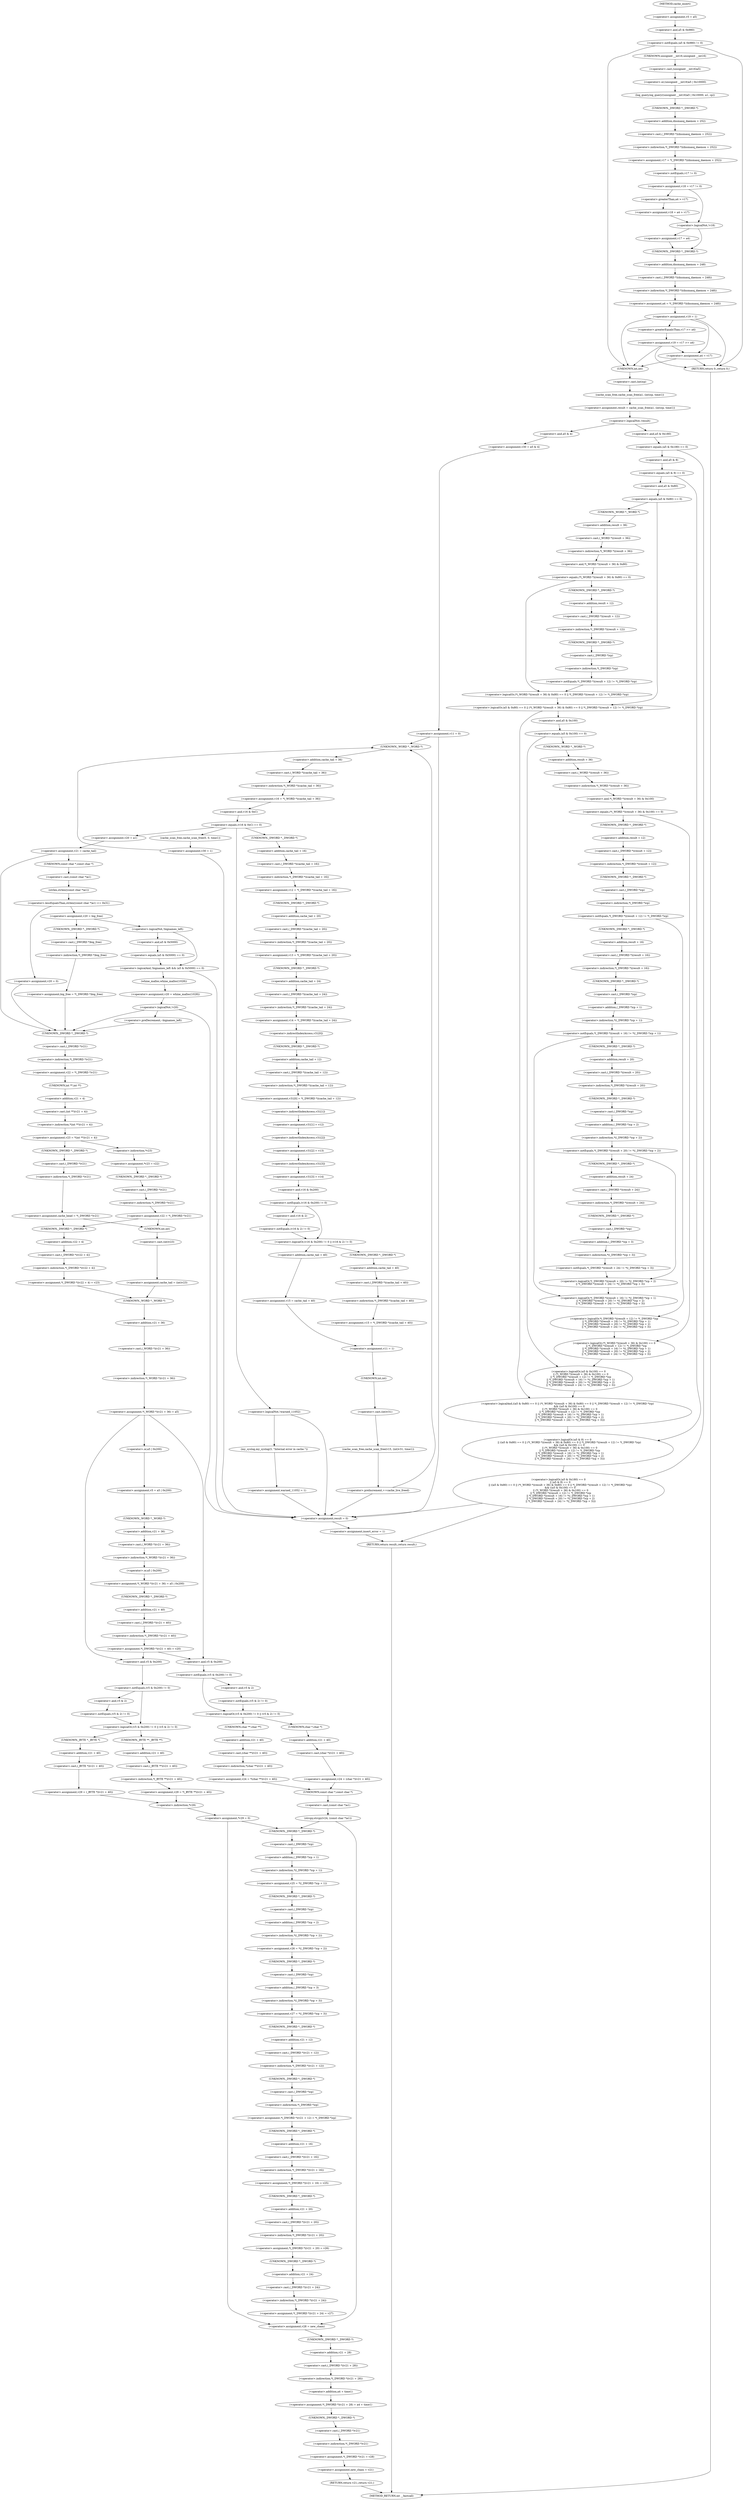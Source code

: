 digraph cache_insert {  
"1000154" [label = "(<operator>.assignment,v5 = a5)" ]
"1000158" [label = "(<operator>.notEquals,(a5 & 0x980) != 0)" ]
"1000159" [label = "(<operator>.and,a5 & 0x980)" ]
"1000164" [label = "(log_query,log_query((unsigned __int16)a5 | 0x10000, a1, cp))" ]
"1000165" [label = "(<operator>.or,(unsigned __int16)a5 | 0x10000)" ]
"1000166" [label = "(<operator>.cast,(unsigned __int16)a5)" ]
"1000167" [label = "(UNKNOWN,unsigned __int16,unsigned __int16)" ]
"1000172" [label = "(<operator>.assignment,v17 = *(_DWORD *)(dnsmasq_daemon + 252))" ]
"1000174" [label = "(<operator>.indirection,*(_DWORD *)(dnsmasq_daemon + 252))" ]
"1000175" [label = "(<operator>.cast,(_DWORD *)(dnsmasq_daemon + 252))" ]
"1000176" [label = "(UNKNOWN,_DWORD *,_DWORD *)" ]
"1000177" [label = "(<operator>.addition,dnsmasq_daemon + 252)" ]
"1000180" [label = "(<operator>.assignment,v18 = v17 != 0)" ]
"1000182" [label = "(<operator>.notEquals,v17 != 0)" ]
"1000187" [label = "(<operator>.assignment,v18 = a4 > v17)" ]
"1000189" [label = "(<operator>.greaterThan,a4 > v17)" ]
"1000193" [label = "(<operator>.logicalNot,!v18)" ]
"1000195" [label = "(<operator>.assignment,v17 = a4)" ]
"1000198" [label = "(<operator>.assignment,a4 = *(_DWORD *)(dnsmasq_daemon + 248))" ]
"1000200" [label = "(<operator>.indirection,*(_DWORD *)(dnsmasq_daemon + 248))" ]
"1000201" [label = "(<operator>.cast,(_DWORD *)(dnsmasq_daemon + 248))" ]
"1000202" [label = "(UNKNOWN,_DWORD *,_DWORD *)" ]
"1000203" [label = "(<operator>.addition,dnsmasq_daemon + 248)" ]
"1000206" [label = "(<operator>.assignment,v19 = 1)" ]
"1000211" [label = "(<operator>.assignment,v19 = v17 >= a4)" ]
"1000213" [label = "(<operator>.greaterEqualsThan,v17 >= a4)" ]
"1000218" [label = "(<operator>.assignment,a4 = v17)" ]
"1000223" [label = "(RETURN,return 0;,return 0;)" ]
"1000225" [label = "(<operator>.assignment,result = cache_scan_free(a1, (int)cp, time1))" ]
"1000227" [label = "(cache_scan_free,cache_scan_free(a1, (int)cp, time1))" ]
"1000229" [label = "(<operator>.cast,(int)cp)" ]
"1000230" [label = "(UNKNOWN,int,int)" ]
"1000234" [label = "(<operator>.logicalNot,!result)" ]
"1000237" [label = "(<operator>.assignment,v30 = a5 & 4)" ]
"1000239" [label = "(<operator>.and,a5 & 4)" ]
"1000242" [label = "(<operator>.assignment,v11 = 0)" ]
"1000248" [label = "(<operator>.assignment,v16 = *(_WORD *)(cache_tail + 36))" ]
"1000250" [label = "(<operator>.indirection,*(_WORD *)(cache_tail + 36))" ]
"1000251" [label = "(<operator>.cast,(_WORD *)(cache_tail + 36))" ]
"1000252" [label = "(UNKNOWN,_WORD *,_WORD *)" ]
"1000253" [label = "(<operator>.addition,cache_tail + 36)" ]
"1000257" [label = "(<operator>.equals,(v16 & 0xC) == 0)" ]
"1000258" [label = "(<operator>.and,v16 & 0xC)" ]
"1000263" [label = "(<operator>.assignment,v20 = a1)" ]
"1000266" [label = "(<operator>.assignment,v21 = cache_tail)" ]
"1000273" [label = "(<operator>.lessEqualsThan,strlen((const char *)a1) <= 0x31)" ]
"1000274" [label = "(strlen,strlen((const char *)a1))" ]
"1000275" [label = "(<operator>.cast,(const char *)a1)" ]
"1000276" [label = "(UNKNOWN,const char *,const char *)" ]
"1000280" [label = "(<operator>.assignment,v20 = 0)" ]
"1000285" [label = "(<operator>.assignment,v20 = big_free)" ]
"1000291" [label = "(<operator>.assignment,big_free = *(_DWORD *)big_free)" ]
"1000293" [label = "(<operator>.indirection,*(_DWORD *)big_free)" ]
"1000294" [label = "(<operator>.cast,(_DWORD *)big_free)" ]
"1000295" [label = "(UNKNOWN,_DWORD *,_DWORD *)" ]
"1000300" [label = "(<operator>.logicalAnd,!bignames_left && (a5 & 0x5000) == 0)" ]
"1000301" [label = "(<operator>.logicalNot,!bignames_left)" ]
"1000303" [label = "(<operator>.equals,(a5 & 0x5000) == 0)" ]
"1000304" [label = "(<operator>.and,a5 & 0x5000)" ]
"1000309" [label = "(<operator>.assignment,v20 = whine_malloc(1028))" ]
"1000311" [label = "(whine_malloc,whine_malloc(1028))" ]
"1000314" [label = "(<operator>.logicalNot,!v20)" ]
"1000319" [label = "(<operator>.preDecrement,--bignames_left)" ]
"1000321" [label = "(<operator>.assignment,v22 = *(_DWORD *)v21)" ]
"1000323" [label = "(<operator>.indirection,*(_DWORD *)v21)" ]
"1000324" [label = "(<operator>.cast,(_DWORD *)v21)" ]
"1000325" [label = "(UNKNOWN,_DWORD *,_DWORD *)" ]
"1000327" [label = "(<operator>.assignment,v23 = *(int **)(v21 + 4))" ]
"1000329" [label = "(<operator>.indirection,*(int **)(v21 + 4))" ]
"1000330" [label = "(<operator>.cast,(int **)(v21 + 4))" ]
"1000331" [label = "(UNKNOWN,int **,int **)" ]
"1000332" [label = "(<operator>.addition,v21 + 4)" ]
"1000338" [label = "(<operator>.assignment,*v23 = v22)" ]
"1000339" [label = "(<operator>.indirection,*v23)" ]
"1000342" [label = "(<operator>.assignment,v22 = *(_DWORD *)v21)" ]
"1000344" [label = "(<operator>.indirection,*(_DWORD *)v21)" ]
"1000345" [label = "(<operator>.cast,(_DWORD *)v21)" ]
"1000346" [label = "(UNKNOWN,_DWORD *,_DWORD *)" ]
"1000350" [label = "(<operator>.assignment,cache_head = *(_DWORD *)v21)" ]
"1000352" [label = "(<operator>.indirection,*(_DWORD *)v21)" ]
"1000353" [label = "(<operator>.cast,(_DWORD *)v21)" ]
"1000354" [label = "(UNKNOWN,_DWORD *,_DWORD *)" ]
"1000358" [label = "(<operator>.assignment,*(_DWORD *)(v22 + 4) = v23)" ]
"1000359" [label = "(<operator>.indirection,*(_DWORD *)(v22 + 4))" ]
"1000360" [label = "(<operator>.cast,(_DWORD *)(v22 + 4))" ]
"1000361" [label = "(UNKNOWN,_DWORD *,_DWORD *)" ]
"1000362" [label = "(<operator>.addition,v22 + 4)" ]
"1000367" [label = "(<operator>.assignment,cache_tail = (int)v23)" ]
"1000369" [label = "(<operator>.cast,(int)v23)" ]
"1000370" [label = "(UNKNOWN,int,int)" ]
"1000372" [label = "(<operator>.assignment,*(_WORD *)(v21 + 36) = a5)" ]
"1000373" [label = "(<operator>.indirection,*(_WORD *)(v21 + 36))" ]
"1000374" [label = "(<operator>.cast,(_WORD *)(v21 + 36))" ]
"1000375" [label = "(UNKNOWN,_WORD *,_WORD *)" ]
"1000376" [label = "(<operator>.addition,v21 + 36)" ]
"1000383" [label = "(<operator>.assignment,v5 = a5 | 0x200)" ]
"1000385" [label = "(<operator>.or,a5 | 0x200)" ]
"1000388" [label = "(<operator>.assignment,*(_WORD *)(v21 + 36) = a5 | 0x200)" ]
"1000389" [label = "(<operator>.indirection,*(_WORD *)(v21 + 36))" ]
"1000390" [label = "(<operator>.cast,(_WORD *)(v21 + 36))" ]
"1000391" [label = "(UNKNOWN,_WORD *,_WORD *)" ]
"1000392" [label = "(<operator>.addition,v21 + 36)" ]
"1000395" [label = "(<operator>.or,a5 | 0x200)" ]
"1000398" [label = "(<operator>.assignment,*(_DWORD *)(v21 + 40) = v20)" ]
"1000399" [label = "(<operator>.indirection,*(_DWORD *)(v21 + 40))" ]
"1000400" [label = "(<operator>.cast,(_DWORD *)(v21 + 40))" ]
"1000401" [label = "(UNKNOWN,_DWORD *,_DWORD *)" ]
"1000402" [label = "(<operator>.addition,v21 + 40)" ]
"1000410" [label = "(<operator>.logicalOr,(v5 & 0x200) != 0 || (v5 & 2) != 0)" ]
"1000411" [label = "(<operator>.notEquals,(v5 & 0x200) != 0)" ]
"1000412" [label = "(<operator>.and,v5 & 0x200)" ]
"1000416" [label = "(<operator>.notEquals,(v5 & 2) != 0)" ]
"1000417" [label = "(<operator>.and,v5 & 2)" ]
"1000421" [label = "(<operator>.assignment,v24 = *(char **)(v21 + 40))" ]
"1000423" [label = "(<operator>.indirection,*(char **)(v21 + 40))" ]
"1000424" [label = "(<operator>.cast,(char **)(v21 + 40))" ]
"1000425" [label = "(UNKNOWN,char **,char **)" ]
"1000426" [label = "(<operator>.addition,v21 + 40)" ]
"1000430" [label = "(<operator>.assignment,v24 = (char *)(v21 + 40))" ]
"1000432" [label = "(<operator>.cast,(char *)(v21 + 40))" ]
"1000433" [label = "(UNKNOWN,char *,char *)" ]
"1000434" [label = "(<operator>.addition,v21 + 40)" ]
"1000437" [label = "(strcpy,strcpy(v24, (const char *)a1))" ]
"1000439" [label = "(<operator>.cast,(const char *)a1)" ]
"1000440" [label = "(UNKNOWN,const char *,const char *)" ]
"1000445" [label = "(<operator>.logicalOr,(v5 & 0x200) != 0 || (v5 & 2) != 0)" ]
"1000446" [label = "(<operator>.notEquals,(v5 & 0x200) != 0)" ]
"1000447" [label = "(<operator>.and,v5 & 0x200)" ]
"1000451" [label = "(<operator>.notEquals,(v5 & 2) != 0)" ]
"1000452" [label = "(<operator>.and,v5 & 2)" ]
"1000456" [label = "(<operator>.assignment,v29 = *(_BYTE **)(v21 + 40))" ]
"1000458" [label = "(<operator>.indirection,*(_BYTE **)(v21 + 40))" ]
"1000459" [label = "(<operator>.cast,(_BYTE **)(v21 + 40))" ]
"1000460" [label = "(UNKNOWN,_BYTE **,_BYTE **)" ]
"1000461" [label = "(<operator>.addition,v21 + 40)" ]
"1000465" [label = "(<operator>.assignment,v29 = (_BYTE *)(v21 + 40))" ]
"1000467" [label = "(<operator>.cast,(_BYTE *)(v21 + 40))" ]
"1000468" [label = "(UNKNOWN,_BYTE *,_BYTE *)" ]
"1000469" [label = "(<operator>.addition,v21 + 40)" ]
"1000472" [label = "(<operator>.assignment,*v29 = 0)" ]
"1000473" [label = "(<operator>.indirection,*v29)" ]
"1000479" [label = "(<operator>.assignment,v25 = *((_DWORD *)cp + 1))" ]
"1000481" [label = "(<operator>.indirection,*((_DWORD *)cp + 1))" ]
"1000482" [label = "(<operator>.addition,(_DWORD *)cp + 1)" ]
"1000483" [label = "(<operator>.cast,(_DWORD *)cp)" ]
"1000484" [label = "(UNKNOWN,_DWORD *,_DWORD *)" ]
"1000487" [label = "(<operator>.assignment,v26 = *((_DWORD *)cp + 2))" ]
"1000489" [label = "(<operator>.indirection,*((_DWORD *)cp + 2))" ]
"1000490" [label = "(<operator>.addition,(_DWORD *)cp + 2)" ]
"1000491" [label = "(<operator>.cast,(_DWORD *)cp)" ]
"1000492" [label = "(UNKNOWN,_DWORD *,_DWORD *)" ]
"1000495" [label = "(<operator>.assignment,v27 = *((_DWORD *)cp + 3))" ]
"1000497" [label = "(<operator>.indirection,*((_DWORD *)cp + 3))" ]
"1000498" [label = "(<operator>.addition,(_DWORD *)cp + 3)" ]
"1000499" [label = "(<operator>.cast,(_DWORD *)cp)" ]
"1000500" [label = "(UNKNOWN,_DWORD *,_DWORD *)" ]
"1000503" [label = "(<operator>.assignment,*(_DWORD *)(v21 + 12) = *(_DWORD *)cp)" ]
"1000504" [label = "(<operator>.indirection,*(_DWORD *)(v21 + 12))" ]
"1000505" [label = "(<operator>.cast,(_DWORD *)(v21 + 12))" ]
"1000506" [label = "(UNKNOWN,_DWORD *,_DWORD *)" ]
"1000507" [label = "(<operator>.addition,v21 + 12)" ]
"1000510" [label = "(<operator>.indirection,*(_DWORD *)cp)" ]
"1000511" [label = "(<operator>.cast,(_DWORD *)cp)" ]
"1000512" [label = "(UNKNOWN,_DWORD *,_DWORD *)" ]
"1000514" [label = "(<operator>.assignment,*(_DWORD *)(v21 + 16) = v25)" ]
"1000515" [label = "(<operator>.indirection,*(_DWORD *)(v21 + 16))" ]
"1000516" [label = "(<operator>.cast,(_DWORD *)(v21 + 16))" ]
"1000517" [label = "(UNKNOWN,_DWORD *,_DWORD *)" ]
"1000518" [label = "(<operator>.addition,v21 + 16)" ]
"1000522" [label = "(<operator>.assignment,*(_DWORD *)(v21 + 20) = v26)" ]
"1000523" [label = "(<operator>.indirection,*(_DWORD *)(v21 + 20))" ]
"1000524" [label = "(<operator>.cast,(_DWORD *)(v21 + 20))" ]
"1000525" [label = "(UNKNOWN,_DWORD *,_DWORD *)" ]
"1000526" [label = "(<operator>.addition,v21 + 20)" ]
"1000530" [label = "(<operator>.assignment,*(_DWORD *)(v21 + 24) = v27)" ]
"1000531" [label = "(<operator>.indirection,*(_DWORD *)(v21 + 24))" ]
"1000532" [label = "(<operator>.cast,(_DWORD *)(v21 + 24))" ]
"1000533" [label = "(UNKNOWN,_DWORD *,_DWORD *)" ]
"1000534" [label = "(<operator>.addition,v21 + 24)" ]
"1000538" [label = "(<operator>.assignment,v28 = new_chain)" ]
"1000541" [label = "(<operator>.assignment,*(_DWORD *)(v21 + 28) = a4 + time1)" ]
"1000542" [label = "(<operator>.indirection,*(_DWORD *)(v21 + 28))" ]
"1000543" [label = "(<operator>.cast,(_DWORD *)(v21 + 28))" ]
"1000544" [label = "(UNKNOWN,_DWORD *,_DWORD *)" ]
"1000545" [label = "(<operator>.addition,v21 + 28)" ]
"1000548" [label = "(<operator>.addition,a4 + time1)" ]
"1000551" [label = "(<operator>.assignment,*(_DWORD *)v21 = v28)" ]
"1000552" [label = "(<operator>.indirection,*(_DWORD *)v21)" ]
"1000553" [label = "(<operator>.cast,(_DWORD *)v21)" ]
"1000554" [label = "(UNKNOWN,_DWORD *,_DWORD *)" ]
"1000557" [label = "(<operator>.assignment,new_chain = v21)" ]
"1000560" [label = "(RETURN,return v21;,return v21;)" ]
"1000566" [label = "(<operator>.logicalNot,!warned_11052)" ]
"1000569" [label = "(my_syslog,my_syslog(3, \"Internal error in cache.\"))" ]
"1000572" [label = "(<operator>.assignment,warned_11052 = 1)" ]
"1000579" [label = "(<operator>.assignment,v12 = *(_DWORD *)(cache_tail + 16))" ]
"1000581" [label = "(<operator>.indirection,*(_DWORD *)(cache_tail + 16))" ]
"1000582" [label = "(<operator>.cast,(_DWORD *)(cache_tail + 16))" ]
"1000583" [label = "(UNKNOWN,_DWORD *,_DWORD *)" ]
"1000584" [label = "(<operator>.addition,cache_tail + 16)" ]
"1000587" [label = "(<operator>.assignment,v13 = *(_DWORD *)(cache_tail + 20))" ]
"1000589" [label = "(<operator>.indirection,*(_DWORD *)(cache_tail + 20))" ]
"1000590" [label = "(<operator>.cast,(_DWORD *)(cache_tail + 20))" ]
"1000591" [label = "(UNKNOWN,_DWORD *,_DWORD *)" ]
"1000592" [label = "(<operator>.addition,cache_tail + 20)" ]
"1000595" [label = "(<operator>.assignment,v14 = *(_DWORD *)(cache_tail + 24))" ]
"1000597" [label = "(<operator>.indirection,*(_DWORD *)(cache_tail + 24))" ]
"1000598" [label = "(<operator>.cast,(_DWORD *)(cache_tail + 24))" ]
"1000599" [label = "(UNKNOWN,_DWORD *,_DWORD *)" ]
"1000600" [label = "(<operator>.addition,cache_tail + 24)" ]
"1000603" [label = "(<operator>.assignment,v31[0] = *(_DWORD *)(cache_tail + 12))" ]
"1000604" [label = "(<operator>.indirectIndexAccess,v31[0])" ]
"1000607" [label = "(<operator>.indirection,*(_DWORD *)(cache_tail + 12))" ]
"1000608" [label = "(<operator>.cast,(_DWORD *)(cache_tail + 12))" ]
"1000609" [label = "(UNKNOWN,_DWORD *,_DWORD *)" ]
"1000610" [label = "(<operator>.addition,cache_tail + 12)" ]
"1000613" [label = "(<operator>.assignment,v31[1] = v12)" ]
"1000614" [label = "(<operator>.indirectIndexAccess,v31[1])" ]
"1000618" [label = "(<operator>.assignment,v31[2] = v13)" ]
"1000619" [label = "(<operator>.indirectIndexAccess,v31[2])" ]
"1000623" [label = "(<operator>.assignment,v31[3] = v14)" ]
"1000624" [label = "(<operator>.indirectIndexAccess,v31[3])" ]
"1000629" [label = "(<operator>.logicalOr,(v16 & 0x200) != 0 || (v16 & 2) != 0)" ]
"1000630" [label = "(<operator>.notEquals,(v16 & 0x200) != 0)" ]
"1000631" [label = "(<operator>.and,v16 & 0x200)" ]
"1000635" [label = "(<operator>.notEquals,(v16 & 2) != 0)" ]
"1000636" [label = "(<operator>.and,v16 & 2)" ]
"1000640" [label = "(<operator>.assignment,v15 = *(_DWORD *)(cache_tail + 40))" ]
"1000642" [label = "(<operator>.indirection,*(_DWORD *)(cache_tail + 40))" ]
"1000643" [label = "(<operator>.cast,(_DWORD *)(cache_tail + 40))" ]
"1000644" [label = "(UNKNOWN,_DWORD *,_DWORD *)" ]
"1000645" [label = "(<operator>.addition,cache_tail + 40)" ]
"1000649" [label = "(<operator>.assignment,v15 = cache_tail + 40)" ]
"1000651" [label = "(<operator>.addition,cache_tail + 40)" ]
"1000654" [label = "(<operator>.assignment,v11 = 1)" ]
"1000657" [label = "(cache_scan_free,cache_scan_free(v15, (int)v31, time1))" ]
"1000659" [label = "(<operator>.cast,(int)v31)" ]
"1000660" [label = "(UNKNOWN,int,int)" ]
"1000663" [label = "(<operator>.preIncrement,++cache_live_freed)" ]
"1000667" [label = "(cache_scan_free,cache_scan_free(0, 0, time1))" ]
"1000671" [label = "(<operator>.assignment,v30 = 1)" ]
"1000676" [label = "(<operator>.logicalOr,(a5 & 0x180) == 0\n    || (a5 & 8) == 0\n    || ((a5 & 0x80) == 0 || (*(_WORD *)(result + 36) & 0x80) == 0 || *(_DWORD *)(result + 12) != *(_DWORD *)cp)\n    && ((a5 & 0x100) == 0\n     || (*(_WORD *)(result + 36) & 0x100) == 0\n     || *(_DWORD *)(result + 12) != *(_DWORD *)cp\n     || *(_DWORD *)(result + 16) != *((_DWORD *)cp + 1)\n     || *(_DWORD *)(result + 20) != *((_DWORD *)cp + 2)\n     || *(_DWORD *)(result + 24) != *((_DWORD *)cp + 3)))" ]
"1000677" [label = "(<operator>.equals,(a5 & 0x180) == 0)" ]
"1000678" [label = "(<operator>.and,a5 & 0x180)" ]
"1000682" [label = "(<operator>.logicalOr,(a5 & 8) == 0\n    || ((a5 & 0x80) == 0 || (*(_WORD *)(result + 36) & 0x80) == 0 || *(_DWORD *)(result + 12) != *(_DWORD *)cp)\n    && ((a5 & 0x100) == 0\n     || (*(_WORD *)(result + 36) & 0x100) == 0\n     || *(_DWORD *)(result + 12) != *(_DWORD *)cp\n     || *(_DWORD *)(result + 16) != *((_DWORD *)cp + 1)\n     || *(_DWORD *)(result + 20) != *((_DWORD *)cp + 2)\n     || *(_DWORD *)(result + 24) != *((_DWORD *)cp + 3)))" ]
"1000683" [label = "(<operator>.equals,(a5 & 8) == 0)" ]
"1000684" [label = "(<operator>.and,a5 & 8)" ]
"1000688" [label = "(<operator>.logicalAnd,((a5 & 0x80) == 0 || (*(_WORD *)(result + 36) & 0x80) == 0 || *(_DWORD *)(result + 12) != *(_DWORD *)cp)\n    && ((a5 & 0x100) == 0\n     || (*(_WORD *)(result + 36) & 0x100) == 0\n     || *(_DWORD *)(result + 12) != *(_DWORD *)cp\n     || *(_DWORD *)(result + 16) != *((_DWORD *)cp + 1)\n     || *(_DWORD *)(result + 20) != *((_DWORD *)cp + 2)\n     || *(_DWORD *)(result + 24) != *((_DWORD *)cp + 3)))" ]
"1000689" [label = "(<operator>.logicalOr,(a5 & 0x80) == 0 || (*(_WORD *)(result + 36) & 0x80) == 0 || *(_DWORD *)(result + 12) != *(_DWORD *)cp)" ]
"1000690" [label = "(<operator>.equals,(a5 & 0x80) == 0)" ]
"1000691" [label = "(<operator>.and,a5 & 0x80)" ]
"1000695" [label = "(<operator>.logicalOr,(*(_WORD *)(result + 36) & 0x80) == 0 || *(_DWORD *)(result + 12) != *(_DWORD *)cp)" ]
"1000696" [label = "(<operator>.equals,(*(_WORD *)(result + 36) & 0x80) == 0)" ]
"1000697" [label = "(<operator>.and,*(_WORD *)(result + 36) & 0x80)" ]
"1000698" [label = "(<operator>.indirection,*(_WORD *)(result + 36))" ]
"1000699" [label = "(<operator>.cast,(_WORD *)(result + 36))" ]
"1000700" [label = "(UNKNOWN,_WORD *,_WORD *)" ]
"1000701" [label = "(<operator>.addition,result + 36)" ]
"1000706" [label = "(<operator>.notEquals,*(_DWORD *)(result + 12) != *(_DWORD *)cp)" ]
"1000707" [label = "(<operator>.indirection,*(_DWORD *)(result + 12))" ]
"1000708" [label = "(<operator>.cast,(_DWORD *)(result + 12))" ]
"1000709" [label = "(UNKNOWN,_DWORD *,_DWORD *)" ]
"1000710" [label = "(<operator>.addition,result + 12)" ]
"1000713" [label = "(<operator>.indirection,*(_DWORD *)cp)" ]
"1000714" [label = "(<operator>.cast,(_DWORD *)cp)" ]
"1000715" [label = "(UNKNOWN,_DWORD *,_DWORD *)" ]
"1000717" [label = "(<operator>.logicalOr,(a5 & 0x100) == 0\n     || (*(_WORD *)(result + 36) & 0x100) == 0\n     || *(_DWORD *)(result + 12) != *(_DWORD *)cp\n     || *(_DWORD *)(result + 16) != *((_DWORD *)cp + 1)\n     || *(_DWORD *)(result + 20) != *((_DWORD *)cp + 2)\n     || *(_DWORD *)(result + 24) != *((_DWORD *)cp + 3))" ]
"1000718" [label = "(<operator>.equals,(a5 & 0x100) == 0)" ]
"1000719" [label = "(<operator>.and,a5 & 0x100)" ]
"1000723" [label = "(<operator>.logicalOr,(*(_WORD *)(result + 36) & 0x100) == 0\n     || *(_DWORD *)(result + 12) != *(_DWORD *)cp\n     || *(_DWORD *)(result + 16) != *((_DWORD *)cp + 1)\n     || *(_DWORD *)(result + 20) != *((_DWORD *)cp + 2)\n     || *(_DWORD *)(result + 24) != *((_DWORD *)cp + 3))" ]
"1000724" [label = "(<operator>.equals,(*(_WORD *)(result + 36) & 0x100) == 0)" ]
"1000725" [label = "(<operator>.and,*(_WORD *)(result + 36) & 0x100)" ]
"1000726" [label = "(<operator>.indirection,*(_WORD *)(result + 36))" ]
"1000727" [label = "(<operator>.cast,(_WORD *)(result + 36))" ]
"1000728" [label = "(UNKNOWN,_WORD *,_WORD *)" ]
"1000729" [label = "(<operator>.addition,result + 36)" ]
"1000734" [label = "(<operator>.logicalOr,*(_DWORD *)(result + 12) != *(_DWORD *)cp\n     || *(_DWORD *)(result + 16) != *((_DWORD *)cp + 1)\n     || *(_DWORD *)(result + 20) != *((_DWORD *)cp + 2)\n     || *(_DWORD *)(result + 24) != *((_DWORD *)cp + 3))" ]
"1000735" [label = "(<operator>.notEquals,*(_DWORD *)(result + 12) != *(_DWORD *)cp)" ]
"1000736" [label = "(<operator>.indirection,*(_DWORD *)(result + 12))" ]
"1000737" [label = "(<operator>.cast,(_DWORD *)(result + 12))" ]
"1000738" [label = "(UNKNOWN,_DWORD *,_DWORD *)" ]
"1000739" [label = "(<operator>.addition,result + 12)" ]
"1000742" [label = "(<operator>.indirection,*(_DWORD *)cp)" ]
"1000743" [label = "(<operator>.cast,(_DWORD *)cp)" ]
"1000744" [label = "(UNKNOWN,_DWORD *,_DWORD *)" ]
"1000746" [label = "(<operator>.logicalOr,*(_DWORD *)(result + 16) != *((_DWORD *)cp + 1)\n     || *(_DWORD *)(result + 20) != *((_DWORD *)cp + 2)\n     || *(_DWORD *)(result + 24) != *((_DWORD *)cp + 3))" ]
"1000747" [label = "(<operator>.notEquals,*(_DWORD *)(result + 16) != *((_DWORD *)cp + 1))" ]
"1000748" [label = "(<operator>.indirection,*(_DWORD *)(result + 16))" ]
"1000749" [label = "(<operator>.cast,(_DWORD *)(result + 16))" ]
"1000750" [label = "(UNKNOWN,_DWORD *,_DWORD *)" ]
"1000751" [label = "(<operator>.addition,result + 16)" ]
"1000754" [label = "(<operator>.indirection,*((_DWORD *)cp + 1))" ]
"1000755" [label = "(<operator>.addition,(_DWORD *)cp + 1)" ]
"1000756" [label = "(<operator>.cast,(_DWORD *)cp)" ]
"1000757" [label = "(UNKNOWN,_DWORD *,_DWORD *)" ]
"1000760" [label = "(<operator>.logicalOr,*(_DWORD *)(result + 20) != *((_DWORD *)cp + 2)\n     || *(_DWORD *)(result + 24) != *((_DWORD *)cp + 3))" ]
"1000761" [label = "(<operator>.notEquals,*(_DWORD *)(result + 20) != *((_DWORD *)cp + 2))" ]
"1000762" [label = "(<operator>.indirection,*(_DWORD *)(result + 20))" ]
"1000763" [label = "(<operator>.cast,(_DWORD *)(result + 20))" ]
"1000764" [label = "(UNKNOWN,_DWORD *,_DWORD *)" ]
"1000765" [label = "(<operator>.addition,result + 20)" ]
"1000768" [label = "(<operator>.indirection,*((_DWORD *)cp + 2))" ]
"1000769" [label = "(<operator>.addition,(_DWORD *)cp + 2)" ]
"1000770" [label = "(<operator>.cast,(_DWORD *)cp)" ]
"1000771" [label = "(UNKNOWN,_DWORD *,_DWORD *)" ]
"1000774" [label = "(<operator>.notEquals,*(_DWORD *)(result + 24) != *((_DWORD *)cp + 3))" ]
"1000775" [label = "(<operator>.indirection,*(_DWORD *)(result + 24))" ]
"1000776" [label = "(<operator>.cast,(_DWORD *)(result + 24))" ]
"1000777" [label = "(UNKNOWN,_DWORD *,_DWORD *)" ]
"1000778" [label = "(<operator>.addition,result + 24)" ]
"1000781" [label = "(<operator>.indirection,*((_DWORD *)cp + 3))" ]
"1000782" [label = "(<operator>.addition,(_DWORD *)cp + 3)" ]
"1000783" [label = "(<operator>.cast,(_DWORD *)cp)" ]
"1000784" [label = "(UNKNOWN,_DWORD *,_DWORD *)" ]
"1000789" [label = "(<operator>.assignment,result = 0)" ]
"1000792" [label = "(<operator>.assignment,insert_error = 1)" ]
"1000795" [label = "(RETURN,return result;,return result;)" ]
"1000124" [label = "(METHOD,cache_insert)" ]
"1000797" [label = "(METHOD_RETURN,int __fastcall)" ]
  "1000154" -> "1000159" 
  "1000158" -> "1000167" 
  "1000158" -> "1000223" 
  "1000158" -> "1000230" 
  "1000159" -> "1000158" 
  "1000164" -> "1000176" 
  "1000165" -> "1000164" 
  "1000166" -> "1000165" 
  "1000167" -> "1000166" 
  "1000172" -> "1000182" 
  "1000174" -> "1000172" 
  "1000175" -> "1000174" 
  "1000176" -> "1000177" 
  "1000177" -> "1000175" 
  "1000180" -> "1000189" 
  "1000180" -> "1000193" 
  "1000182" -> "1000180" 
  "1000187" -> "1000193" 
  "1000189" -> "1000187" 
  "1000193" -> "1000195" 
  "1000193" -> "1000202" 
  "1000195" -> "1000202" 
  "1000198" -> "1000206" 
  "1000200" -> "1000198" 
  "1000201" -> "1000200" 
  "1000202" -> "1000203" 
  "1000203" -> "1000201" 
  "1000206" -> "1000213" 
  "1000206" -> "1000218" 
  "1000206" -> "1000223" 
  "1000206" -> "1000230" 
  "1000211" -> "1000218" 
  "1000211" -> "1000223" 
  "1000211" -> "1000230" 
  "1000213" -> "1000211" 
  "1000218" -> "1000223" 
  "1000218" -> "1000230" 
  "1000223" -> "1000797" 
  "1000225" -> "1000234" 
  "1000227" -> "1000225" 
  "1000229" -> "1000227" 
  "1000230" -> "1000229" 
  "1000234" -> "1000239" 
  "1000234" -> "1000678" 
  "1000237" -> "1000242" 
  "1000239" -> "1000237" 
  "1000242" -> "1000252" 
  "1000242" -> "1000789" 
  "1000248" -> "1000258" 
  "1000250" -> "1000248" 
  "1000251" -> "1000250" 
  "1000252" -> "1000253" 
  "1000253" -> "1000251" 
  "1000257" -> "1000263" 
  "1000257" -> "1000566" 
  "1000257" -> "1000583" 
  "1000257" -> "1000667" 
  "1000258" -> "1000257" 
  "1000263" -> "1000266" 
  "1000266" -> "1000276" 
  "1000266" -> "1000325" 
  "1000273" -> "1000280" 
  "1000273" -> "1000285" 
  "1000274" -> "1000273" 
  "1000275" -> "1000274" 
  "1000276" -> "1000275" 
  "1000280" -> "1000325" 
  "1000285" -> "1000295" 
  "1000285" -> "1000301" 
  "1000291" -> "1000325" 
  "1000293" -> "1000291" 
  "1000294" -> "1000293" 
  "1000295" -> "1000294" 
  "1000300" -> "1000789" 
  "1000300" -> "1000311" 
  "1000301" -> "1000300" 
  "1000301" -> "1000304" 
  "1000303" -> "1000300" 
  "1000304" -> "1000303" 
  "1000309" -> "1000314" 
  "1000311" -> "1000309" 
  "1000314" -> "1000789" 
  "1000314" -> "1000319" 
  "1000314" -> "1000325" 
  "1000319" -> "1000325" 
  "1000321" -> "1000331" 
  "1000323" -> "1000321" 
  "1000324" -> "1000323" 
  "1000325" -> "1000324" 
  "1000327" -> "1000339" 
  "1000327" -> "1000354" 
  "1000329" -> "1000327" 
  "1000330" -> "1000329" 
  "1000331" -> "1000332" 
  "1000332" -> "1000330" 
  "1000338" -> "1000346" 
  "1000339" -> "1000338" 
  "1000342" -> "1000361" 
  "1000342" -> "1000370" 
  "1000344" -> "1000342" 
  "1000345" -> "1000344" 
  "1000346" -> "1000345" 
  "1000350" -> "1000361" 
  "1000350" -> "1000370" 
  "1000352" -> "1000350" 
  "1000353" -> "1000352" 
  "1000354" -> "1000353" 
  "1000358" -> "1000375" 
  "1000359" -> "1000358" 
  "1000360" -> "1000359" 
  "1000361" -> "1000362" 
  "1000362" -> "1000360" 
  "1000367" -> "1000375" 
  "1000369" -> "1000367" 
  "1000370" -> "1000369" 
  "1000372" -> "1000385" 
  "1000372" -> "1000412" 
  "1000372" -> "1000447" 
  "1000373" -> "1000372" 
  "1000374" -> "1000373" 
  "1000375" -> "1000376" 
  "1000376" -> "1000374" 
  "1000383" -> "1000391" 
  "1000385" -> "1000383" 
  "1000388" -> "1000401" 
  "1000389" -> "1000395" 
  "1000390" -> "1000389" 
  "1000391" -> "1000392" 
  "1000392" -> "1000390" 
  "1000395" -> "1000388" 
  "1000398" -> "1000412" 
  "1000398" -> "1000447" 
  "1000399" -> "1000398" 
  "1000400" -> "1000399" 
  "1000401" -> "1000402" 
  "1000402" -> "1000400" 
  "1000410" -> "1000425" 
  "1000410" -> "1000433" 
  "1000411" -> "1000410" 
  "1000411" -> "1000417" 
  "1000412" -> "1000411" 
  "1000416" -> "1000410" 
  "1000417" -> "1000416" 
  "1000421" -> "1000440" 
  "1000423" -> "1000421" 
  "1000424" -> "1000423" 
  "1000425" -> "1000426" 
  "1000426" -> "1000424" 
  "1000430" -> "1000440" 
  "1000432" -> "1000430" 
  "1000433" -> "1000434" 
  "1000434" -> "1000432" 
  "1000437" -> "1000484" 
  "1000437" -> "1000538" 
  "1000439" -> "1000437" 
  "1000440" -> "1000439" 
  "1000445" -> "1000460" 
  "1000445" -> "1000468" 
  "1000446" -> "1000445" 
  "1000446" -> "1000452" 
  "1000447" -> "1000446" 
  "1000451" -> "1000445" 
  "1000452" -> "1000451" 
  "1000456" -> "1000473" 
  "1000458" -> "1000456" 
  "1000459" -> "1000458" 
  "1000460" -> "1000461" 
  "1000461" -> "1000459" 
  "1000465" -> "1000473" 
  "1000467" -> "1000465" 
  "1000468" -> "1000469" 
  "1000469" -> "1000467" 
  "1000472" -> "1000484" 
  "1000472" -> "1000538" 
  "1000473" -> "1000472" 
  "1000479" -> "1000492" 
  "1000481" -> "1000479" 
  "1000482" -> "1000481" 
  "1000483" -> "1000482" 
  "1000484" -> "1000483" 
  "1000487" -> "1000500" 
  "1000489" -> "1000487" 
  "1000490" -> "1000489" 
  "1000491" -> "1000490" 
  "1000492" -> "1000491" 
  "1000495" -> "1000506" 
  "1000497" -> "1000495" 
  "1000498" -> "1000497" 
  "1000499" -> "1000498" 
  "1000500" -> "1000499" 
  "1000503" -> "1000517" 
  "1000504" -> "1000512" 
  "1000505" -> "1000504" 
  "1000506" -> "1000507" 
  "1000507" -> "1000505" 
  "1000510" -> "1000503" 
  "1000511" -> "1000510" 
  "1000512" -> "1000511" 
  "1000514" -> "1000525" 
  "1000515" -> "1000514" 
  "1000516" -> "1000515" 
  "1000517" -> "1000518" 
  "1000518" -> "1000516" 
  "1000522" -> "1000533" 
  "1000523" -> "1000522" 
  "1000524" -> "1000523" 
  "1000525" -> "1000526" 
  "1000526" -> "1000524" 
  "1000530" -> "1000538" 
  "1000531" -> "1000530" 
  "1000532" -> "1000531" 
  "1000533" -> "1000534" 
  "1000534" -> "1000532" 
  "1000538" -> "1000544" 
  "1000541" -> "1000554" 
  "1000542" -> "1000548" 
  "1000543" -> "1000542" 
  "1000544" -> "1000545" 
  "1000545" -> "1000543" 
  "1000548" -> "1000541" 
  "1000551" -> "1000557" 
  "1000552" -> "1000551" 
  "1000553" -> "1000552" 
  "1000554" -> "1000553" 
  "1000557" -> "1000560" 
  "1000560" -> "1000797" 
  "1000566" -> "1000569" 
  "1000566" -> "1000789" 
  "1000569" -> "1000572" 
  "1000572" -> "1000789" 
  "1000579" -> "1000591" 
  "1000581" -> "1000579" 
  "1000582" -> "1000581" 
  "1000583" -> "1000584" 
  "1000584" -> "1000582" 
  "1000587" -> "1000599" 
  "1000589" -> "1000587" 
  "1000590" -> "1000589" 
  "1000591" -> "1000592" 
  "1000592" -> "1000590" 
  "1000595" -> "1000604" 
  "1000597" -> "1000595" 
  "1000598" -> "1000597" 
  "1000599" -> "1000600" 
  "1000600" -> "1000598" 
  "1000603" -> "1000614" 
  "1000604" -> "1000609" 
  "1000607" -> "1000603" 
  "1000608" -> "1000607" 
  "1000609" -> "1000610" 
  "1000610" -> "1000608" 
  "1000613" -> "1000619" 
  "1000614" -> "1000613" 
  "1000618" -> "1000624" 
  "1000619" -> "1000618" 
  "1000623" -> "1000631" 
  "1000624" -> "1000623" 
  "1000629" -> "1000644" 
  "1000629" -> "1000651" 
  "1000630" -> "1000629" 
  "1000630" -> "1000636" 
  "1000631" -> "1000630" 
  "1000635" -> "1000629" 
  "1000636" -> "1000635" 
  "1000640" -> "1000654" 
  "1000642" -> "1000640" 
  "1000643" -> "1000642" 
  "1000644" -> "1000645" 
  "1000645" -> "1000643" 
  "1000649" -> "1000654" 
  "1000651" -> "1000649" 
  "1000654" -> "1000660" 
  "1000657" -> "1000663" 
  "1000659" -> "1000657" 
  "1000660" -> "1000659" 
  "1000663" -> "1000252" 
  "1000663" -> "1000789" 
  "1000667" -> "1000671" 
  "1000671" -> "1000252" 
  "1000671" -> "1000789" 
  "1000676" -> "1000789" 
  "1000676" -> "1000795" 
  "1000677" -> "1000676" 
  "1000677" -> "1000684" 
  "1000678" -> "1000677" 
  "1000682" -> "1000676" 
  "1000683" -> "1000682" 
  "1000683" -> "1000691" 
  "1000684" -> "1000683" 
  "1000688" -> "1000682" 
  "1000689" -> "1000688" 
  "1000689" -> "1000719" 
  "1000690" -> "1000700" 
  "1000690" -> "1000689" 
  "1000691" -> "1000690" 
  "1000695" -> "1000689" 
  "1000696" -> "1000709" 
  "1000696" -> "1000695" 
  "1000697" -> "1000696" 
  "1000698" -> "1000697" 
  "1000699" -> "1000698" 
  "1000700" -> "1000701" 
  "1000701" -> "1000699" 
  "1000706" -> "1000695" 
  "1000707" -> "1000715" 
  "1000708" -> "1000707" 
  "1000709" -> "1000710" 
  "1000710" -> "1000708" 
  "1000713" -> "1000706" 
  "1000714" -> "1000713" 
  "1000715" -> "1000714" 
  "1000717" -> "1000688" 
  "1000718" -> "1000728" 
  "1000718" -> "1000717" 
  "1000719" -> "1000718" 
  "1000723" -> "1000717" 
  "1000724" -> "1000738" 
  "1000724" -> "1000723" 
  "1000725" -> "1000724" 
  "1000726" -> "1000725" 
  "1000727" -> "1000726" 
  "1000728" -> "1000729" 
  "1000729" -> "1000727" 
  "1000734" -> "1000723" 
  "1000735" -> "1000750" 
  "1000735" -> "1000734" 
  "1000736" -> "1000744" 
  "1000737" -> "1000736" 
  "1000738" -> "1000739" 
  "1000739" -> "1000737" 
  "1000742" -> "1000735" 
  "1000743" -> "1000742" 
  "1000744" -> "1000743" 
  "1000746" -> "1000734" 
  "1000747" -> "1000764" 
  "1000747" -> "1000746" 
  "1000748" -> "1000757" 
  "1000749" -> "1000748" 
  "1000750" -> "1000751" 
  "1000751" -> "1000749" 
  "1000754" -> "1000747" 
  "1000755" -> "1000754" 
  "1000756" -> "1000755" 
  "1000757" -> "1000756" 
  "1000760" -> "1000746" 
  "1000761" -> "1000777" 
  "1000761" -> "1000760" 
  "1000762" -> "1000771" 
  "1000763" -> "1000762" 
  "1000764" -> "1000765" 
  "1000765" -> "1000763" 
  "1000768" -> "1000761" 
  "1000769" -> "1000768" 
  "1000770" -> "1000769" 
  "1000771" -> "1000770" 
  "1000774" -> "1000760" 
  "1000775" -> "1000784" 
  "1000776" -> "1000775" 
  "1000777" -> "1000778" 
  "1000778" -> "1000776" 
  "1000781" -> "1000774" 
  "1000782" -> "1000781" 
  "1000783" -> "1000782" 
  "1000784" -> "1000783" 
  "1000789" -> "1000792" 
  "1000792" -> "1000795" 
  "1000795" -> "1000797" 
  "1000124" -> "1000154" 
}
